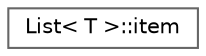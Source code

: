 digraph "Graphical Class Hierarchy"
{
 // LATEX_PDF_SIZE
  bgcolor="transparent";
  edge [fontname=Helvetica,fontsize=10,labelfontname=Helvetica,labelfontsize=10];
  node [fontname=Helvetica,fontsize=10,shape=box,height=0.2,width=0.4];
  rankdir="LR";
  Node0 [id="Node000000",label="List\< T \>::item",height=0.2,width=0.4,color="grey40", fillcolor="white", style="filled",URL="$struct_list_1_1item.html",tooltip=" "];
}
